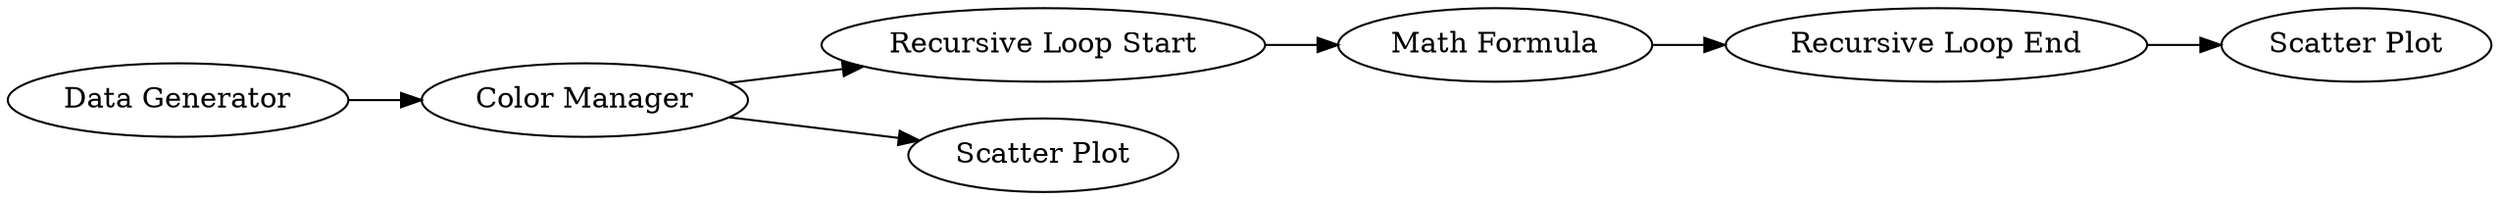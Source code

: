 digraph {
	38 -> 41
	35 -> 38
	26 -> 39
	39 -> 35
	23 -> 26
	26 -> 40
	35 [label="Math Formula"]
	41 [label="Scatter Plot"]
	23 [label="Data Generator"]
	26 [label="Color Manager"]
	40 [label="Scatter Plot"]
	39 [label="Recursive Loop Start"]
	38 [label="Recursive Loop End"]
	rankdir=LR
}
